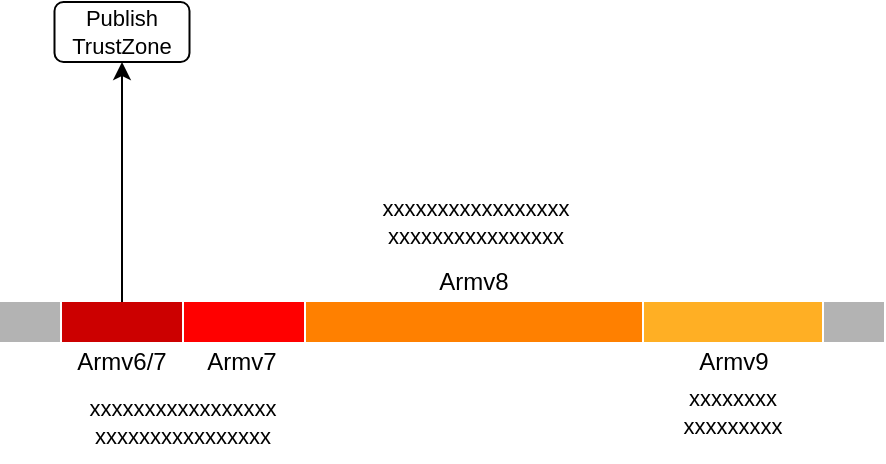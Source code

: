 <mxfile version="20.2.3" type="github">
  <diagram id="WCKdaZAybNmvm6cT548h" name="第 1 页">
    <mxGraphModel dx="569" dy="305" grid="1" gridSize="10" guides="1" tooltips="1" connect="1" arrows="1" fold="1" page="1" pageScale="1" pageWidth="1200" pageHeight="1920" math="0" shadow="0">
      <root>
        <mxCell id="0" />
        <mxCell id="1" parent="0" />
        <mxCell id="m9TbVkQBXdhPgOgYhKv_-33" style="edgeStyle=orthogonalEdgeStyle;rounded=0;orthogonalLoop=1;jettySize=auto;html=1;exitX=0.5;exitY=0;exitDx=0;exitDy=0;entryX=0.5;entryY=1;entryDx=0;entryDy=0;fontSize=11;" edge="1" parent="1" source="m9TbVkQBXdhPgOgYhKv_-10" target="m9TbVkQBXdhPgOgYhKv_-31">
          <mxGeometry relative="1" as="geometry" />
        </mxCell>
        <mxCell id="m9TbVkQBXdhPgOgYhKv_-10" value="&lt;span style=&quot;color: rgba(0, 0, 0, 0); font-family: monospace; font-size: 0px; text-align: start;&quot;&gt;%3CmxGraphModel%3E%3Croot%3E%3CmxCell%20id%3D%220%22%2F%3E%3CmxCell%20id%3D%221%22%20parent%3D%220%22%2F%3E%3CmxCell%20id%3D%222%22%20value%3D%22%22%20style%3D%22rounded%3D0%3BwhiteSpace%3Dwrap%3Bhtml%3D1%3BfillColor%3Dnone%3B%22%20vertex%3D%221%22%20parent%3D%221%22%3E%3CmxGeometry%20x%3D%22520%22%20y%3D%22355%22%20width%3D%22120%22%20height%3D%2210%22%20as%3D%22geometry%22%2F%3E%3C%2FmxCell%3E%3C%2Froot%3E%3C%2FmxGraphModel%3E&lt;/span&gt;" style="rounded=0;whiteSpace=wrap;html=1;fillColor=#CC0000;strokeColor=none;fontColor=#ffffff;" vertex="1" parent="1">
          <mxGeometry x="360" y="510" width="60" height="20" as="geometry" />
        </mxCell>
        <mxCell id="m9TbVkQBXdhPgOgYhKv_-18" value="Armv6/7" style="text;html=1;strokeColor=none;fillColor=none;align=center;verticalAlign=middle;whiteSpace=wrap;rounded=0;" vertex="1" parent="1">
          <mxGeometry x="365" y="530" width="50" height="20" as="geometry" />
        </mxCell>
        <mxCell id="m9TbVkQBXdhPgOgYhKv_-19" value="&lt;span style=&quot;color: rgba(0, 0, 0, 0); font-family: monospace; font-size: 0px; text-align: start;&quot;&gt;%3CmxGraphModel%3E%3Croot%3E%3CmxCell%20id%3D%220%22%2F%3E%3CmxCell%20id%3D%221%22%20parent%3D%220%22%2F%3E%3CmxCell%20id%3D%222%22%20value%3D%22%22%20style%3D%22rounded%3D0%3BwhiteSpace%3Dwrap%3Bhtml%3D1%3BfillColor%3Dnone%3B%22%20vertex%3D%221%22%20parent%3D%221%22%3E%3CmxGeometry%20x%3D%22520%22%20y%3D%22355%22%20width%3D%22120%22%20height%3D%2210%22%20as%3D%22geometry%22%2F%3E%3C%2FmxCell%3E%3C%2Froot%3E%3C%2FmxGraphModel%3E&lt;/span&gt;" style="rounded=0;whiteSpace=wrap;html=1;fillColor=#FF0000;strokeColor=none;fontColor=#ffffff;" vertex="1" parent="1">
          <mxGeometry x="421" y="510" width="60" height="20" as="geometry" />
        </mxCell>
        <mxCell id="m9TbVkQBXdhPgOgYhKv_-20" value="Armv7" style="text;html=1;strokeColor=none;fillColor=none;align=center;verticalAlign=middle;whiteSpace=wrap;rounded=0;" vertex="1" parent="1">
          <mxGeometry x="425" y="530" width="50" height="20" as="geometry" />
        </mxCell>
        <mxCell id="m9TbVkQBXdhPgOgYhKv_-22" value="&lt;span style=&quot;color: rgba(0, 0, 0, 0); font-family: monospace; font-size: 0px; text-align: start;&quot;&gt;%3CmxGraphModel%3E%3Croot%3E%3CmxCell%20id%3D%220%22%2F%3E%3CmxCell%20id%3D%221%22%20parent%3D%220%22%2F%3E%3CmxCell%20id%3D%222%22%20value%3D%22%22%20style%3D%22rounded%3D0%3BwhiteSpace%3Dwrap%3Bhtml%3D1%3BfillColor%3Dnone%3B%22%20vertex%3D%221%22%20parent%3D%221%22%3E%3CmxGeometry%20x%3D%22520%22%20y%3D%22355%22%20width%3D%22120%22%20height%3D%2210%22%20as%3D%22geometry%22%2F%3E%3C%2FmxCell%3E%3C%2Froot%3E%3C%2FmxGraphModel%3E&lt;/span&gt;" style="rounded=0;whiteSpace=wrap;html=1;fillColor=#FF8000;strokeColor=none;fontColor=#ffffff;" vertex="1" parent="1">
          <mxGeometry x="482" y="510" width="168" height="20" as="geometry" />
        </mxCell>
        <mxCell id="m9TbVkQBXdhPgOgYhKv_-23" value="Armv8" style="text;html=1;strokeColor=none;fillColor=none;align=center;verticalAlign=middle;whiteSpace=wrap;rounded=0;" vertex="1" parent="1">
          <mxGeometry x="541" y="490" width="50" height="20" as="geometry" />
        </mxCell>
        <mxCell id="m9TbVkQBXdhPgOgYhKv_-24" value="&lt;span style=&quot;color: rgba(0, 0, 0, 0); font-family: monospace; font-size: 0px; text-align: start;&quot;&gt;%3CmxGraphModel%3E%3Croot%3E%3CmxCell%20id%3D%220%22%2F%3E%3CmxCell%20id%3D%221%22%20parent%3D%220%22%2F%3E%3CmxCell%20id%3D%222%22%20value%3D%22%22%20style%3D%22rounded%3D0%3BwhiteSpace%3Dwrap%3Bhtml%3D1%3BfillColor%3Dnone%3B%22%20vertex%3D%221%22%20parent%3D%221%22%3E%3CmxGeometry%20x%3D%22520%22%20y%3D%22355%22%20width%3D%22120%22%20height%3D%2210%22%20as%3D%22geometry%22%2F%3E%3C%2FmxCell%3E%3C%2Froot%3E%3C%2FmxGraphModel%3E&lt;/span&gt;" style="rounded=0;whiteSpace=wrap;html=1;fillColor=#FFAF24;strokeColor=none;fontColor=#ffffff;" vertex="1" parent="1">
          <mxGeometry x="651" y="510" width="89" height="20" as="geometry" />
        </mxCell>
        <mxCell id="m9TbVkQBXdhPgOgYhKv_-25" value="Armv9" style="text;html=1;strokeColor=none;fillColor=none;align=center;verticalAlign=middle;whiteSpace=wrap;rounded=0;" vertex="1" parent="1">
          <mxGeometry x="670.5" y="530" width="50" height="20" as="geometry" />
        </mxCell>
        <mxCell id="m9TbVkQBXdhPgOgYhKv_-27" value="&lt;span style=&quot;color: rgba(0, 0, 0, 0); font-family: monospace; font-size: 0px; text-align: start;&quot;&gt;%3CmxGraphModel%3E%3Croot%3E%3CmxCell%20id%3D%220%22%2F%3E%3CmxCell%20id%3D%221%22%20parent%3D%220%22%2F%3E%3CmxCell%20id%3D%222%22%20value%3D%22%22%20style%3D%22rounded%3D0%3BwhiteSpace%3Dwrap%3Bhtml%3D1%3BfillColor%3Dnone%3B%22%20vertex%3D%221%22%20parent%3D%221%22%3E%3CmxGeometry%20x%3D%22520%22%20y%3D%22355%22%20width%3D%22120%22%20height%3D%2210%22%20as%3D%22geometry%22%2F%3E%3C%2FmxCell%3E%3C%2Froot%3E%3C%2FmxGraphModel%3E&lt;/span&gt;" style="rounded=0;whiteSpace=wrap;html=1;fillColor=#B3B3B3;strokeColor=none;fontColor=#ffffff;" vertex="1" parent="1">
          <mxGeometry x="741" y="510" width="30" height="20" as="geometry" />
        </mxCell>
        <mxCell id="m9TbVkQBXdhPgOgYhKv_-28" value="&lt;span style=&quot;color: rgba(0, 0, 0, 0); font-family: monospace; font-size: 0px; text-align: start;&quot;&gt;%3CmxGraphModel%3E%3Croot%3E%3CmxCell%20id%3D%220%22%2F%3E%3CmxCell%20id%3D%221%22%20parent%3D%220%22%2F%3E%3CmxCell%20id%3D%222%22%20value%3D%22%22%20style%3D%22rounded%3D0%3BwhiteSpace%3Dwrap%3Bhtml%3D1%3BfillColor%3Dnone%3B%22%20vertex%3D%221%22%20parent%3D%221%22%3E%3CmxGeometry%20x%3D%22520%22%20y%3D%22355%22%20width%3D%22120%22%20height%3D%2210%22%20as%3D%22geometry%22%2F%3E%3C%2FmxCell%3E%3C%2Froot%3E%3C%2FmxGraphModel%3E&lt;/span&gt;" style="rounded=0;whiteSpace=wrap;html=1;fillColor=#B3B3B3;strokeColor=none;fontColor=#ffffff;" vertex="1" parent="1">
          <mxGeometry x="329" y="510" width="30" height="20" as="geometry" />
        </mxCell>
        <mxCell id="m9TbVkQBXdhPgOgYhKv_-31" value="&lt;font style=&quot;font-size: 11px;&quot;&gt;Publish&lt;br style=&quot;font-size: 11px;&quot;&gt;TrustZone&lt;/font&gt;" style="rounded=1;whiteSpace=wrap;html=1;strokeColor=default;fillColor=none;fontSize=6;" vertex="1" parent="1">
          <mxGeometry x="356.25" y="360" width="67.5" height="30" as="geometry" />
        </mxCell>
        <mxCell id="m9TbVkQBXdhPgOgYhKv_-34" value="xxxxxxxxxxxxxxxxx&lt;br&gt;xxxxxxxxxxxxxxxx" style="text;html=1;strokeColor=none;fillColor=none;align=center;verticalAlign=middle;whiteSpace=wrap;rounded=0;fontSize=11;" vertex="1" parent="1">
          <mxGeometry x="361" y="550" width="119" height="40" as="geometry" />
        </mxCell>
        <mxCell id="m9TbVkQBXdhPgOgYhKv_-35" value="xxxxxxxxxxxxxxxxx&lt;br&gt;xxxxxxxxxxxxxxxx" style="text;html=1;strokeColor=none;fillColor=none;align=center;verticalAlign=middle;whiteSpace=wrap;rounded=0;fontSize=11;" vertex="1" parent="1">
          <mxGeometry x="483" y="450" width="168" height="40" as="geometry" />
        </mxCell>
        <mxCell id="m9TbVkQBXdhPgOgYhKv_-36" value="xxxxxxxx&lt;br&gt;xxxxxxxxx&lt;br&gt;" style="text;html=1;strokeColor=none;fillColor=none;align=center;verticalAlign=middle;whiteSpace=wrap;rounded=0;fontSize=11;" vertex="1" parent="1">
          <mxGeometry x="656" y="550" width="79" height="30" as="geometry" />
        </mxCell>
      </root>
    </mxGraphModel>
  </diagram>
</mxfile>
